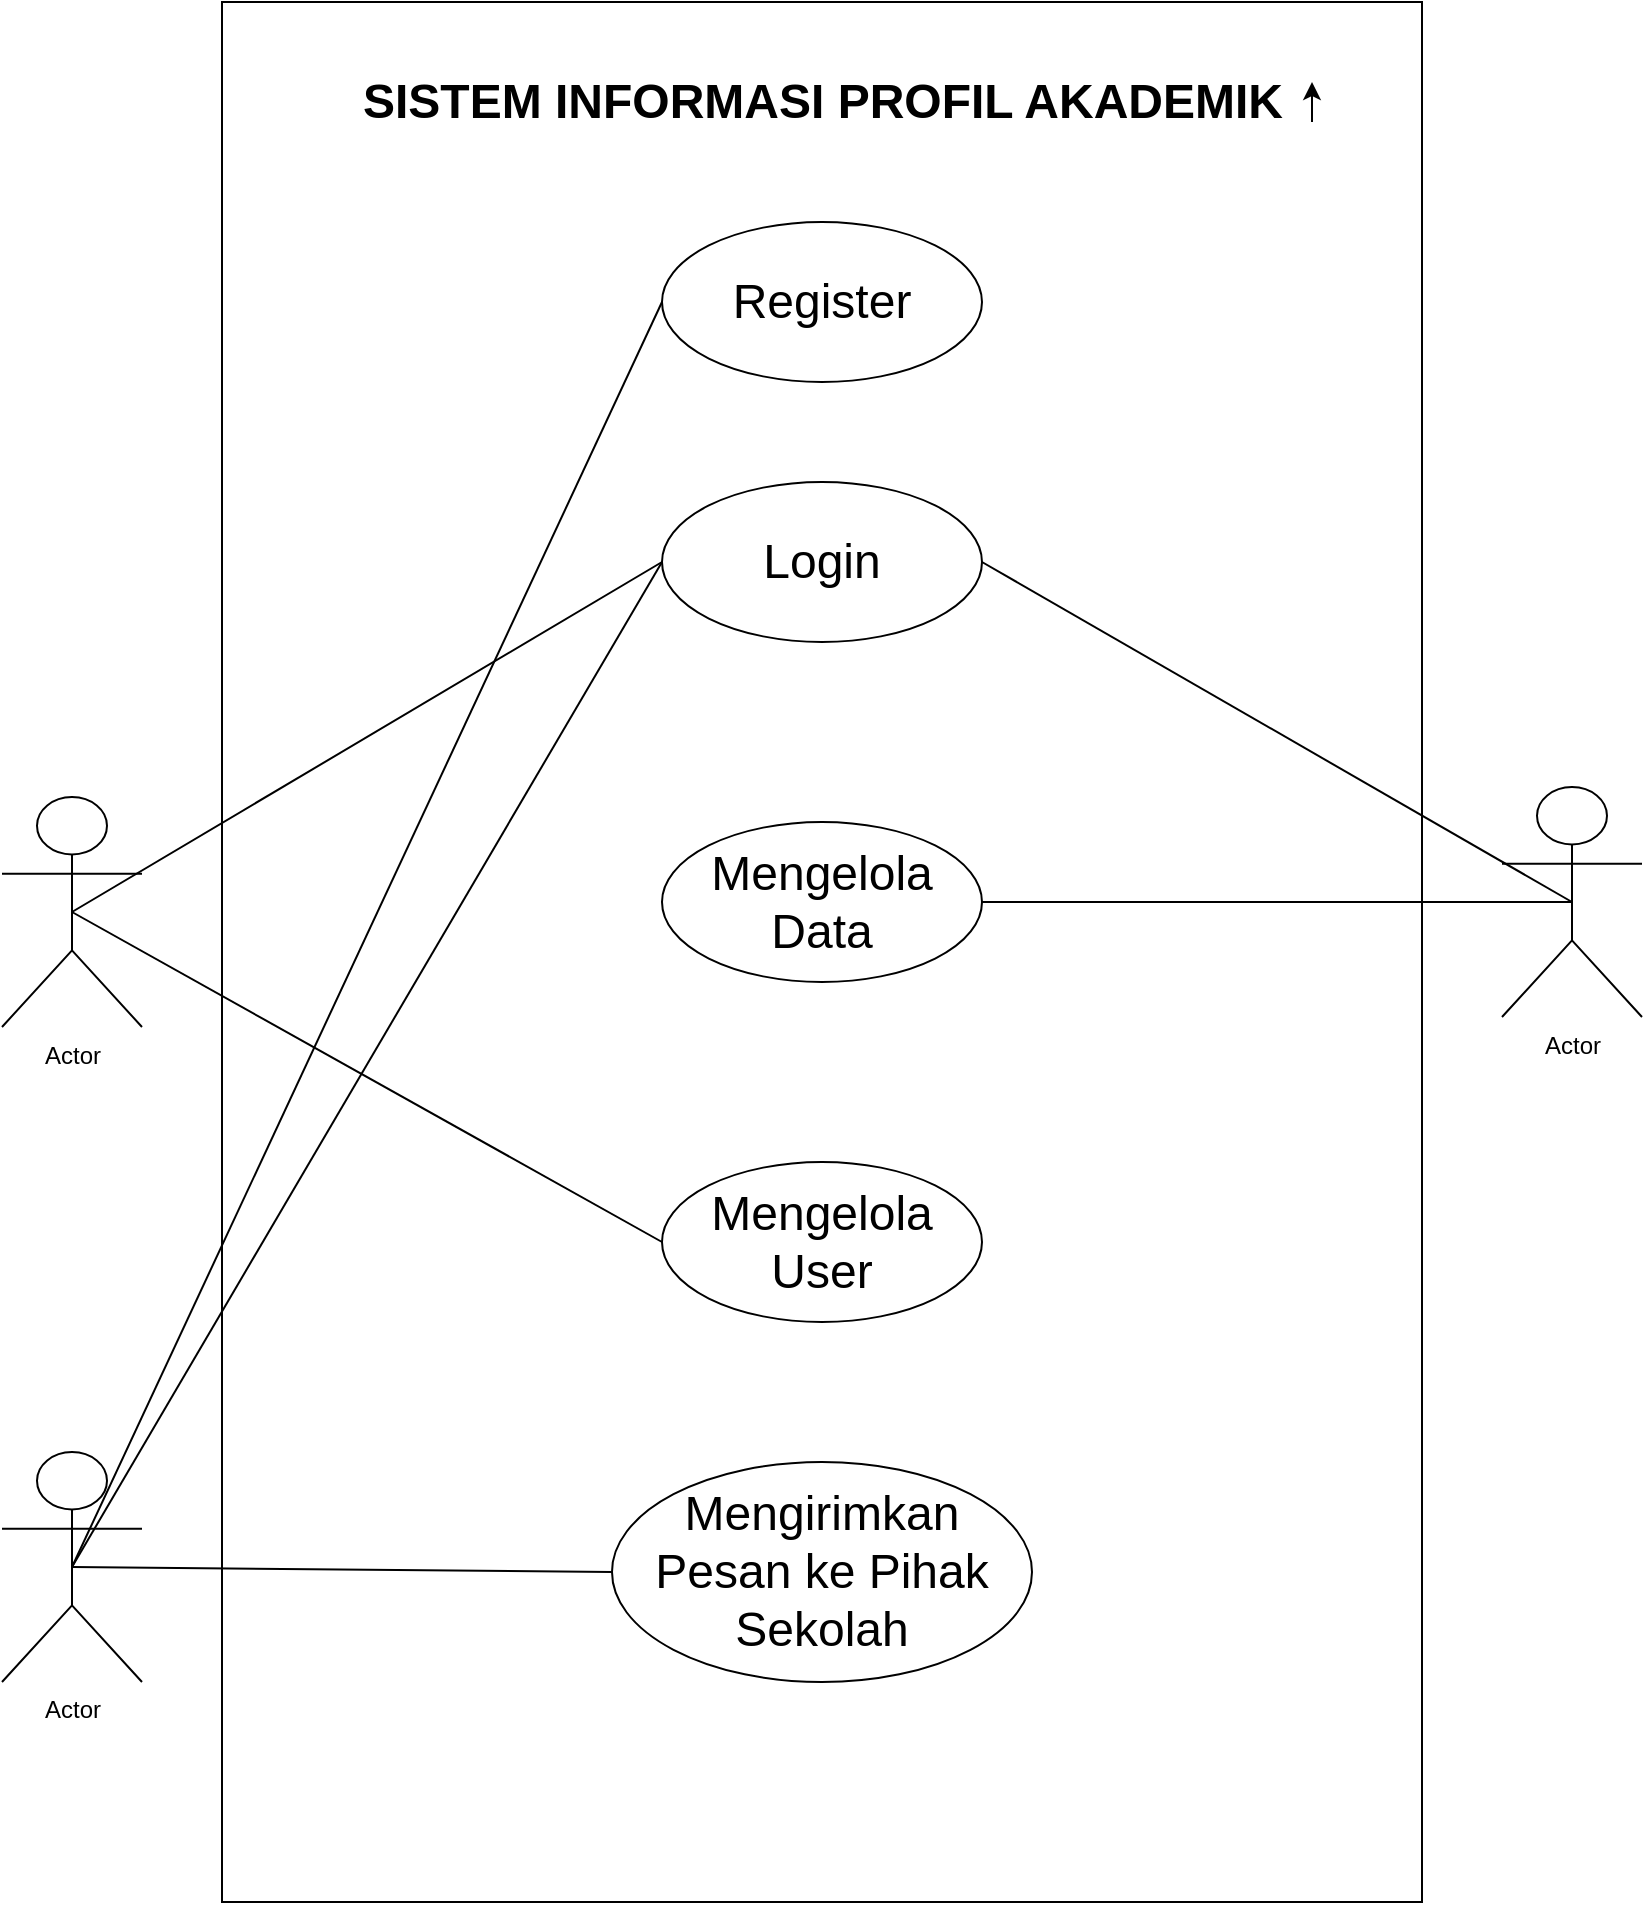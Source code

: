 <mxfile version="26.1.0">
  <diagram name="Page-1" id="c8i4xWSUrDCnGqkAg3s9">
    <mxGraphModel dx="928" dy="2646" grid="1" gridSize="10" guides="1" tooltips="1" connect="1" arrows="1" fold="1" page="1" pageScale="1" pageWidth="850" pageHeight="1100" math="0" shadow="0">
      <root>
        <mxCell id="0" />
        <mxCell id="1" parent="0" />
        <mxCell id="BZ3pMbnUHM3Q_ffKW0gH-1" value="" style="rounded=0;whiteSpace=wrap;html=1;movable=1;resizable=1;rotatable=1;deletable=1;editable=1;locked=0;connectable=1;" vertex="1" parent="1">
          <mxGeometry x="110" y="-30" width="600" height="950" as="geometry" />
        </mxCell>
        <mxCell id="BZ3pMbnUHM3Q_ffKW0gH-2" value="SISTEM INFORMASI PROFIL AKADEMIK" style="text;strokeColor=none;fillColor=none;html=1;fontSize=24;fontStyle=1;verticalAlign=middle;align=center;" vertex="1" parent="1">
          <mxGeometry x="165" width="490" height="40" as="geometry" />
        </mxCell>
        <mxCell id="BZ3pMbnUHM3Q_ffKW0gH-3" style="edgeStyle=orthogonalEdgeStyle;rounded=0;orthogonalLoop=1;jettySize=auto;html=1;exitX=1;exitY=0.75;exitDx=0;exitDy=0;entryX=1;entryY=0.25;entryDx=0;entryDy=0;" edge="1" parent="1" source="BZ3pMbnUHM3Q_ffKW0gH-2" target="BZ3pMbnUHM3Q_ffKW0gH-2">
          <mxGeometry relative="1" as="geometry" />
        </mxCell>
        <mxCell id="BZ3pMbnUHM3Q_ffKW0gH-4" value="&lt;font style=&quot;font-size: 24px;&quot;&gt;Login&lt;/font&gt;" style="ellipse;whiteSpace=wrap;html=1;" vertex="1" parent="1">
          <mxGeometry x="330" y="210" width="160" height="80" as="geometry" />
        </mxCell>
        <mxCell id="BZ3pMbnUHM3Q_ffKW0gH-5" value="&lt;font style=&quot;font-size: 24px;&quot;&gt;Mengelola Data&lt;/font&gt;" style="ellipse;whiteSpace=wrap;html=1;" vertex="1" parent="1">
          <mxGeometry x="330" y="380" width="160" height="80" as="geometry" />
        </mxCell>
        <mxCell id="BZ3pMbnUHM3Q_ffKW0gH-6" value="&lt;font style=&quot;font-size: 24px;&quot;&gt;Mengelola User&lt;/font&gt;" style="ellipse;whiteSpace=wrap;html=1;" vertex="1" parent="1">
          <mxGeometry x="330" y="550" width="160" height="80" as="geometry" />
        </mxCell>
        <mxCell id="BZ3pMbnUHM3Q_ffKW0gH-7" value="Actor" style="shape=umlActor;verticalLabelPosition=bottom;verticalAlign=top;html=1;outlineConnect=0;" vertex="1" parent="1">
          <mxGeometry y="367.5" width="70" height="115" as="geometry" />
        </mxCell>
        <mxCell id="BZ3pMbnUHM3Q_ffKW0gH-8" value="Actor" style="shape=umlActor;verticalLabelPosition=bottom;verticalAlign=top;html=1;outlineConnect=0;" vertex="1" parent="1">
          <mxGeometry x="750" y="362.5" width="70" height="115" as="geometry" />
        </mxCell>
        <mxCell id="BZ3pMbnUHM3Q_ffKW0gH-10" value="" style="endArrow=none;html=1;rounded=0;exitX=0.5;exitY=0.5;exitDx=0;exitDy=0;exitPerimeter=0;entryX=0;entryY=0.5;entryDx=0;entryDy=0;startFill=0;" edge="1" parent="1" source="BZ3pMbnUHM3Q_ffKW0gH-7" target="BZ3pMbnUHM3Q_ffKW0gH-6">
          <mxGeometry width="50" height="50" relative="1" as="geometry">
            <mxPoint x="70" y="410" as="sourcePoint" />
            <mxPoint x="120" y="360" as="targetPoint" />
          </mxGeometry>
        </mxCell>
        <mxCell id="BZ3pMbnUHM3Q_ffKW0gH-11" value="" style="endArrow=none;html=1;rounded=0;exitX=0.5;exitY=0.5;exitDx=0;exitDy=0;exitPerimeter=0;entryX=1;entryY=0.5;entryDx=0;entryDy=0;startFill=0;" edge="1" parent="1" source="BZ3pMbnUHM3Q_ffKW0gH-8" target="BZ3pMbnUHM3Q_ffKW0gH-5">
          <mxGeometry width="50" height="50" relative="1" as="geometry">
            <mxPoint x="760" y="580" as="sourcePoint" />
            <mxPoint x="810" y="530" as="targetPoint" />
          </mxGeometry>
        </mxCell>
        <mxCell id="BZ3pMbnUHM3Q_ffKW0gH-12" value="" style="endArrow=none;html=1;rounded=0;exitX=0;exitY=0.5;exitDx=0;exitDy=0;entryX=0.5;entryY=0.5;entryDx=0;entryDy=0;entryPerimeter=0;startFill=0;" edge="1" parent="1" source="BZ3pMbnUHM3Q_ffKW0gH-4" target="BZ3pMbnUHM3Q_ffKW0gH-7">
          <mxGeometry width="50" height="50" relative="1" as="geometry">
            <mxPoint x="250" y="310" as="sourcePoint" />
            <mxPoint x="300" y="260" as="targetPoint" />
          </mxGeometry>
        </mxCell>
        <mxCell id="BZ3pMbnUHM3Q_ffKW0gH-13" value="" style="endArrow=none;html=1;rounded=0;exitX=1;exitY=0.5;exitDx=0;exitDy=0;entryX=0.5;entryY=0.5;entryDx=0;entryDy=0;entryPerimeter=0;startFill=0;" edge="1" parent="1" source="BZ3pMbnUHM3Q_ffKW0gH-4" target="BZ3pMbnUHM3Q_ffKW0gH-8">
          <mxGeometry width="50" height="50" relative="1" as="geometry">
            <mxPoint x="580" y="300" as="sourcePoint" />
            <mxPoint x="630" y="250" as="targetPoint" />
          </mxGeometry>
        </mxCell>
        <mxCell id="BZ3pMbnUHM3Q_ffKW0gH-14" value="&lt;font style=&quot;font-size: 24px;&quot;&gt;Mengirimkan Pesan ke Pihak Sekolah&lt;/font&gt;" style="ellipse;whiteSpace=wrap;html=1;" vertex="1" parent="1">
          <mxGeometry x="305" y="700" width="210" height="110" as="geometry" />
        </mxCell>
        <mxCell id="BZ3pMbnUHM3Q_ffKW0gH-15" value="Actor" style="shape=umlActor;verticalLabelPosition=bottom;verticalAlign=top;html=1;outlineConnect=0;" vertex="1" parent="1">
          <mxGeometry y="695" width="70" height="115" as="geometry" />
        </mxCell>
        <mxCell id="BZ3pMbnUHM3Q_ffKW0gH-16" value="" style="endArrow=none;html=1;rounded=0;exitX=0.5;exitY=0.5;exitDx=0;exitDy=0;exitPerimeter=0;entryX=0;entryY=0.5;entryDx=0;entryDy=0;startFill=0;" edge="1" parent="1" source="BZ3pMbnUHM3Q_ffKW0gH-15" target="BZ3pMbnUHM3Q_ffKW0gH-14">
          <mxGeometry width="50" height="50" relative="1" as="geometry">
            <mxPoint x="150" y="790" as="sourcePoint" />
            <mxPoint x="200" y="740" as="targetPoint" />
          </mxGeometry>
        </mxCell>
        <mxCell id="BZ3pMbnUHM3Q_ffKW0gH-17" value="&lt;font style=&quot;font-size: 24px;&quot;&gt;Register&lt;/font&gt;" style="ellipse;whiteSpace=wrap;html=1;" vertex="1" parent="1">
          <mxGeometry x="330" y="80" width="160" height="80" as="geometry" />
        </mxCell>
        <mxCell id="BZ3pMbnUHM3Q_ffKW0gH-18" value="" style="endArrow=none;html=1;rounded=0;exitX=0.5;exitY=0.5;exitDx=0;exitDy=0;exitPerimeter=0;entryX=0;entryY=0.5;entryDx=0;entryDy=0;startFill=0;" edge="1" parent="1" source="BZ3pMbnUHM3Q_ffKW0gH-15" target="BZ3pMbnUHM3Q_ffKW0gH-17">
          <mxGeometry width="50" height="50" relative="1" as="geometry">
            <mxPoint x="220" y="670" as="sourcePoint" />
            <mxPoint x="80" y="620" as="targetPoint" />
          </mxGeometry>
        </mxCell>
        <mxCell id="BZ3pMbnUHM3Q_ffKW0gH-20" value="" style="endArrow=none;html=1;rounded=0;exitX=0;exitY=0.5;exitDx=0;exitDy=0;entryX=0.5;entryY=0.5;entryDx=0;entryDy=0;entryPerimeter=0;" edge="1" parent="1" source="BZ3pMbnUHM3Q_ffKW0gH-4" target="BZ3pMbnUHM3Q_ffKW0gH-15">
          <mxGeometry width="50" height="50" relative="1" as="geometry">
            <mxPoint x="220" y="680" as="sourcePoint" />
            <mxPoint x="270" y="630" as="targetPoint" />
          </mxGeometry>
        </mxCell>
      </root>
    </mxGraphModel>
  </diagram>
</mxfile>
